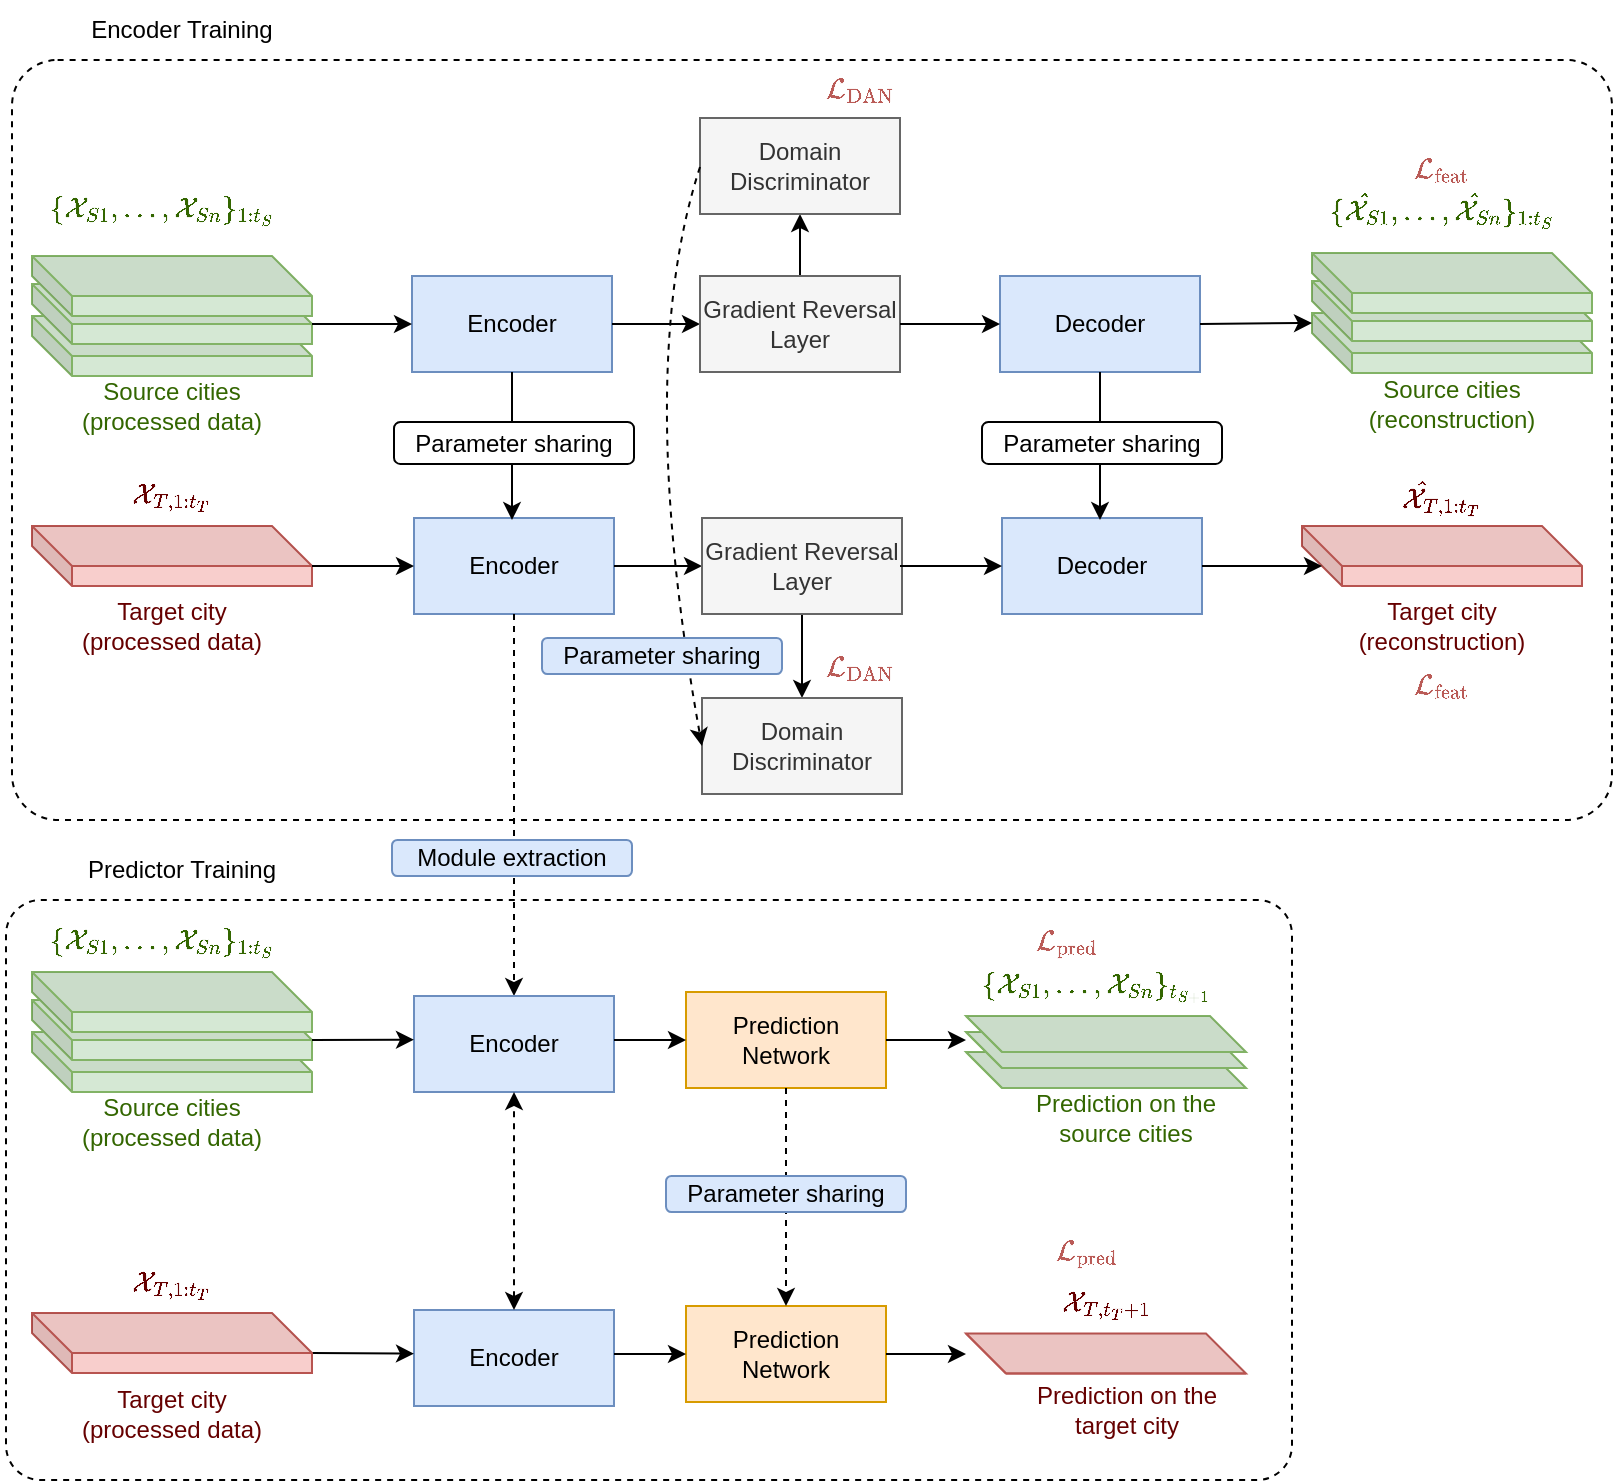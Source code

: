 <mxfile version="22.1.16" type="device">
  <diagram name="Página-1" id="7x2fmesRiPZ4M0jJuliP">
    <mxGraphModel dx="2161" dy="2376" grid="1" gridSize="10" guides="1" tooltips="1" connect="1" arrows="1" fold="1" page="1" pageScale="1" pageWidth="827" pageHeight="1169" math="1" shadow="0">
      <root>
        <mxCell id="0" />
        <mxCell id="1" parent="0" />
        <mxCell id="o0P6lhsfyoukPvL3usWr-81" value="" style="rounded=1;whiteSpace=wrap;html=1;fillColor=none;dashed=1;arcSize=6;" parent="1" vertex="1">
          <mxGeometry x="27" y="-700" width="643" height="290" as="geometry" />
        </mxCell>
        <mxCell id="o0P6lhsfyoukPvL3usWr-45" value="" style="shape=cube;whiteSpace=wrap;html=1;boundedLbl=1;backgroundOutline=1;darkOpacity=0.05;darkOpacity2=0.1;fillColor=#d5e8d4;strokeColor=#82b366;" parent="1" vertex="1">
          <mxGeometry x="507" y="-624" width="140" height="18" as="geometry" />
        </mxCell>
        <mxCell id="o0P6lhsfyoukPvL3usWr-49" value="" style="shape=cube;whiteSpace=wrap;html=1;boundedLbl=1;backgroundOutline=1;darkOpacity=0.05;darkOpacity2=0.1;fillColor=#d5e8d4;strokeColor=#82b366;" parent="1" vertex="1">
          <mxGeometry x="507" y="-634" width="140" height="18" as="geometry" />
        </mxCell>
        <mxCell id="o0P6lhsfyoukPvL3usWr-33" value="" style="rounded=1;whiteSpace=wrap;html=1;fillColor=none;dashed=1;arcSize=6;" parent="1" vertex="1">
          <mxGeometry x="30" y="-1120" width="800" height="380" as="geometry" />
        </mxCell>
        <mxCell id="LxAOdA9R8CcLWUHo1WCZ-1" value="" style="shape=cube;whiteSpace=wrap;html=1;boundedLbl=1;backgroundOutline=1;darkOpacity=0.05;darkOpacity2=0.1;fillColor=#d5e8d4;strokeColor=#82b366;" parent="1" vertex="1">
          <mxGeometry x="40" y="-992" width="140" height="30" as="geometry" />
        </mxCell>
        <mxCell id="LxAOdA9R8CcLWUHo1WCZ-2" value="" style="shape=cube;whiteSpace=wrap;html=1;boundedLbl=1;backgroundOutline=1;darkOpacity=0.05;darkOpacity2=0.1;fillColor=#d5e8d4;strokeColor=#82b366;" parent="1" vertex="1">
          <mxGeometry x="40" y="-1008" width="140" height="30" as="geometry" />
        </mxCell>
        <mxCell id="LxAOdA9R8CcLWUHo1WCZ-3" value="" style="shape=cube;whiteSpace=wrap;html=1;boundedLbl=1;backgroundOutline=1;darkOpacity=0.05;darkOpacity2=0.1;fillColor=#d5e8d4;strokeColor=#82b366;" parent="1" vertex="1">
          <mxGeometry x="40" y="-1022" width="140" height="30" as="geometry" />
        </mxCell>
        <mxCell id="LxAOdA9R8CcLWUHo1WCZ-4" value="Source cities&lt;br&gt;(processed data)" style="text;html=1;strokeColor=none;fillColor=none;align=center;verticalAlign=middle;whiteSpace=wrap;rounded=0;fontColor=#336600;" parent="1" vertex="1">
          <mxGeometry x="55" y="-962" width="110" height="30" as="geometry" />
        </mxCell>
        <mxCell id="LxAOdA9R8CcLWUHo1WCZ-9" value="" style="shape=cube;whiteSpace=wrap;html=1;boundedLbl=1;backgroundOutline=1;darkOpacity=0.05;darkOpacity2=0.1;fillColor=#f8cecc;strokeColor=#b85450;" parent="1" vertex="1">
          <mxGeometry x="40" y="-887" width="140" height="30" as="geometry" />
        </mxCell>
        <mxCell id="LxAOdA9R8CcLWUHo1WCZ-10" value="Target city&lt;br&gt;(processed data)" style="text;html=1;strokeColor=none;fillColor=none;align=center;verticalAlign=middle;whiteSpace=wrap;rounded=0;fontColor=#660000;" parent="1" vertex="1">
          <mxGeometry x="55" y="-852" width="110" height="30" as="geometry" />
        </mxCell>
        <mxCell id="LxAOdA9R8CcLWUHo1WCZ-15" value="Encoder" style="rounded=0;whiteSpace=wrap;html=1;fillColor=#dae8fc;strokeColor=#6c8ebf;" parent="1" vertex="1">
          <mxGeometry x="230" y="-1012" width="100" height="48" as="geometry" />
        </mxCell>
        <mxCell id="LxAOdA9R8CcLWUHo1WCZ-112" value="$$\mathcal{X}_{T, 1:t_T}$$" style="text;html=1;strokeColor=none;fillColor=none;align=center;verticalAlign=middle;whiteSpace=wrap;rounded=0;fontColor=#660000;" parent="1" vertex="1">
          <mxGeometry x="80" y="-917" width="60" height="30" as="geometry" />
        </mxCell>
        <mxCell id="LxAOdA9R8CcLWUHo1WCZ-115" value="$$ \{\mathcal{X}_{S1}, ..., \mathcal{X}_{Sn}\}_{1:t_{S}}&lt;br&gt;$$" style="text;html=1;strokeColor=none;fillColor=none;align=center;verticalAlign=middle;whiteSpace=wrap;rounded=0;fontColor=#336600;" parent="1" vertex="1">
          <mxGeometry x="50" y="-1060" width="110" height="30" as="geometry" />
        </mxCell>
        <mxCell id="sxZxfcBBlLXNjxz-TaKH-1" value="" style="shape=cube;whiteSpace=wrap;html=1;boundedLbl=1;backgroundOutline=1;darkOpacity=0.05;darkOpacity2=0.1;fillColor=#f8cecc;strokeColor=#b85450;" parent="1" vertex="1">
          <mxGeometry x="507" y="-483.25" width="140" height="20" as="geometry" />
        </mxCell>
        <mxCell id="sxZxfcBBlLXNjxz-TaKH-2" value="Prediction on the target city" style="text;html=1;strokeColor=none;fillColor=none;align=center;verticalAlign=middle;whiteSpace=wrap;rounded=0;fontColor=#660000;" parent="1" vertex="1">
          <mxGeometry x="529.5" y="-460.5" width="115" height="30" as="geometry" />
        </mxCell>
        <mxCell id="sxZxfcBBlLXNjxz-TaKH-3" value="$$\mathcal{X}_{T, t_T+1}$$" style="text;html=1;strokeColor=none;fillColor=none;align=center;verticalAlign=middle;whiteSpace=wrap;rounded=0;fontColor=#660000;" parent="1" vertex="1">
          <mxGeometry x="547" y="-513" width="60" height="30" as="geometry" />
        </mxCell>
        <mxCell id="6yX8p0fEQagD2ALPLdG7-39" value="&lt;font style=&quot;font-size: 12px;&quot;&gt;$$\mathcal{L}_{\text{pred}}$$&lt;/font&gt;" style="text;strokeColor=none;fillColor=none;html=1;fontSize=25;fontStyle=1;verticalAlign=middle;align=center;fontColor=#ba5b57;" parent="1" vertex="1">
          <mxGeometry x="507" y="-699" width="100" height="40" as="geometry" />
        </mxCell>
        <mxCell id="j_N0aDfHl6tnnaVdh9fi-17" value="Prediction Network" style="rounded=0;whiteSpace=wrap;html=1;fillColor=#ffe6cc;strokeColor=#d79b00;" parent="1" vertex="1">
          <mxGeometry x="367" y="-654" width="100" height="48" as="geometry" />
        </mxCell>
        <mxCell id="o0P6lhsfyoukPvL3usWr-2" value="" style="endArrow=classic;html=1;rounded=0;entryX=0;entryY=0.5;entryDx=0;entryDy=0;exitX=0;exitY=0;exitDx=140;exitDy=20;exitPerimeter=0;" parent="1" source="LxAOdA9R8CcLWUHo1WCZ-2" target="LxAOdA9R8CcLWUHo1WCZ-15" edge="1">
          <mxGeometry width="50" height="50" relative="1" as="geometry">
            <mxPoint x="200" y="-860" as="sourcePoint" />
            <mxPoint x="250" y="-910" as="targetPoint" />
          </mxGeometry>
        </mxCell>
        <mxCell id="o0P6lhsfyoukPvL3usWr-3" value="" style="shape=cube;whiteSpace=wrap;html=1;boundedLbl=1;backgroundOutline=1;darkOpacity=0.05;darkOpacity2=0.1;fillColor=#d5e8d4;strokeColor=#82b366;" parent="1" vertex="1">
          <mxGeometry x="680" y="-993.5" width="140" height="30" as="geometry" />
        </mxCell>
        <mxCell id="o0P6lhsfyoukPvL3usWr-4" value="" style="shape=cube;whiteSpace=wrap;html=1;boundedLbl=1;backgroundOutline=1;darkOpacity=0.05;darkOpacity2=0.1;fillColor=#d5e8d4;strokeColor=#82b366;" parent="1" vertex="1">
          <mxGeometry x="680" y="-1009.5" width="140" height="30" as="geometry" />
        </mxCell>
        <mxCell id="o0P6lhsfyoukPvL3usWr-5" value="" style="shape=cube;whiteSpace=wrap;html=1;boundedLbl=1;backgroundOutline=1;darkOpacity=0.05;darkOpacity2=0.1;fillColor=#d5e8d4;strokeColor=#82b366;" parent="1" vertex="1">
          <mxGeometry x="680" y="-1023.5" width="140" height="30" as="geometry" />
        </mxCell>
        <mxCell id="o0P6lhsfyoukPvL3usWr-6" value="Source cities&lt;br&gt;(reconstruction)" style="text;html=1;strokeColor=none;fillColor=none;align=center;verticalAlign=middle;whiteSpace=wrap;rounded=0;fontColor=#336600;" parent="1" vertex="1">
          <mxGeometry x="695" y="-963.5" width="110" height="30" as="geometry" />
        </mxCell>
        <mxCell id="o0P6lhsfyoukPvL3usWr-7" value="$$ \{\mathcal{\hat{X}}_{S1}, ..., \mathcal{\hat{&lt;br&gt;X}}_{Sn}\}_{1:t_{S}}&lt;br&gt;$$" style="text;html=1;strokeColor=none;fillColor=none;align=center;verticalAlign=middle;whiteSpace=wrap;rounded=0;fontColor=#336600;" parent="1" vertex="1">
          <mxGeometry x="690" y="-1061.5" width="110" height="30" as="geometry" />
        </mxCell>
        <mxCell id="o0P6lhsfyoukPvL3usWr-9" value="Encoder" style="rounded=0;whiteSpace=wrap;html=1;fillColor=#dae8fc;strokeColor=#6c8ebf;" parent="1" vertex="1">
          <mxGeometry x="231" y="-891" width="100" height="48" as="geometry" />
        </mxCell>
        <mxCell id="o0P6lhsfyoukPvL3usWr-10" value="" style="endArrow=classic;html=1;rounded=0;entryX=0;entryY=0.5;entryDx=0;entryDy=0;exitX=0;exitY=0;exitDx=140;exitDy=20;exitPerimeter=0;" parent="1" source="LxAOdA9R8CcLWUHo1WCZ-9" target="o0P6lhsfyoukPvL3usWr-9" edge="1">
          <mxGeometry width="50" height="50" relative="1" as="geometry">
            <mxPoint x="181" y="-867" as="sourcePoint" />
            <mxPoint x="251" y="-789" as="targetPoint" />
          </mxGeometry>
        </mxCell>
        <mxCell id="o0P6lhsfyoukPvL3usWr-12" value="" style="endArrow=classic;html=1;rounded=0;exitX=0.5;exitY=1;exitDx=0;exitDy=0;entryX=0.49;entryY=0.021;entryDx=0;entryDy=0;entryPerimeter=0;" parent="1" source="LxAOdA9R8CcLWUHo1WCZ-15" target="o0P6lhsfyoukPvL3usWr-9" edge="1">
          <mxGeometry width="50" height="50" relative="1" as="geometry">
            <mxPoint x="300" y="-900" as="sourcePoint" />
            <mxPoint x="350" y="-950" as="targetPoint" />
          </mxGeometry>
        </mxCell>
        <mxCell id="o0P6lhsfyoukPvL3usWr-15" value="Parameter sharing" style="rounded=1;whiteSpace=wrap;html=1;" parent="1" vertex="1">
          <mxGeometry x="221" y="-939" width="120" height="21" as="geometry" />
        </mxCell>
        <mxCell id="o0P6lhsfyoukPvL3usWr-17" value="" style="shape=cube;whiteSpace=wrap;html=1;boundedLbl=1;backgroundOutline=1;darkOpacity=0.05;darkOpacity2=0.1;fillColor=#f8cecc;strokeColor=#b85450;" parent="1" vertex="1">
          <mxGeometry x="675" y="-887" width="140" height="30" as="geometry" />
        </mxCell>
        <mxCell id="o0P6lhsfyoukPvL3usWr-18" value="Target city&lt;br&gt;(reconstruction)" style="text;html=1;strokeColor=none;fillColor=none;align=center;verticalAlign=middle;whiteSpace=wrap;rounded=0;fontColor=#660000;" parent="1" vertex="1">
          <mxGeometry x="690" y="-852" width="110" height="30" as="geometry" />
        </mxCell>
        <mxCell id="o0P6lhsfyoukPvL3usWr-19" value="$$\mathcal{\hat{X}}_{T, 1:t_T}$$" style="text;html=1;strokeColor=none;fillColor=none;align=center;verticalAlign=middle;whiteSpace=wrap;rounded=0;fontColor=#660000;" parent="1" vertex="1">
          <mxGeometry x="715" y="-917" width="60" height="30" as="geometry" />
        </mxCell>
        <mxCell id="o0P6lhsfyoukPvL3usWr-23" value="&lt;font style=&quot;font-size: 12px;&quot;&gt;$$\mathcal{L}_{\text{feat}}$$&lt;/font&gt;" style="text;html=1;align=center;verticalAlign=middle;whiteSpace=wrap;rounded=0;fontColor=#ba5b57;fontSize=25;" parent="1" vertex="1">
          <mxGeometry x="715" y="-1080.5" width="60" height="30" as="geometry" />
        </mxCell>
        <mxCell id="o0P6lhsfyoukPvL3usWr-25" value="&lt;font style=&quot;font-size: 12px;&quot;&gt;$$\mathcal{L}_{\text{feat}}$$&lt;/font&gt;" style="text;html=1;align=center;verticalAlign=middle;whiteSpace=wrap;rounded=0;fontColor=#ba5b57;fontSize=25;" parent="1" vertex="1">
          <mxGeometry x="715" y="-822" width="60" height="30" as="geometry" />
        </mxCell>
        <mxCell id="o0P6lhsfyoukPvL3usWr-26" value="" style="endArrow=classic;html=1;rounded=0;exitX=0.5;exitY=1;exitDx=0;exitDy=0;dashed=1;entryX=0.5;entryY=0;entryDx=0;entryDy=0;" parent="1" source="o0P6lhsfyoukPvL3usWr-9" target="o0P6lhsfyoukPvL3usWr-27" edge="1">
          <mxGeometry width="50" height="50" relative="1" as="geometry">
            <mxPoint x="340" y="-680" as="sourcePoint" />
            <mxPoint x="280" y="-740" as="targetPoint" />
          </mxGeometry>
        </mxCell>
        <mxCell id="o0P6lhsfyoukPvL3usWr-27" value="Encoder" style="rounded=0;whiteSpace=wrap;html=1;fillColor=#dae8fc;strokeColor=#6c8ebf;" parent="1" vertex="1">
          <mxGeometry x="231" y="-652" width="100" height="48" as="geometry" />
        </mxCell>
        <mxCell id="o0P6lhsfyoukPvL3usWr-28" value="" style="shape=cube;whiteSpace=wrap;html=1;boundedLbl=1;backgroundOutline=1;darkOpacity=0.05;darkOpacity2=0.1;fillColor=#d5e8d4;strokeColor=#82b366;" parent="1" vertex="1">
          <mxGeometry x="40" y="-634" width="140" height="30" as="geometry" />
        </mxCell>
        <mxCell id="o0P6lhsfyoukPvL3usWr-29" value="" style="shape=cube;whiteSpace=wrap;html=1;boundedLbl=1;backgroundOutline=1;darkOpacity=0.05;darkOpacity2=0.1;fillColor=#d5e8d4;strokeColor=#82b366;" parent="1" vertex="1">
          <mxGeometry x="40" y="-650" width="140" height="30" as="geometry" />
        </mxCell>
        <mxCell id="o0P6lhsfyoukPvL3usWr-30" value="" style="shape=cube;whiteSpace=wrap;html=1;boundedLbl=1;backgroundOutline=1;darkOpacity=0.05;darkOpacity2=0.1;fillColor=#d5e8d4;strokeColor=#82b366;" parent="1" vertex="1">
          <mxGeometry x="40" y="-664" width="140" height="30" as="geometry" />
        </mxCell>
        <mxCell id="o0P6lhsfyoukPvL3usWr-31" value="Source cities&lt;br&gt;(processed data)" style="text;html=1;strokeColor=none;fillColor=none;align=center;verticalAlign=middle;whiteSpace=wrap;rounded=0;fontColor=#336600;" parent="1" vertex="1">
          <mxGeometry x="55" y="-604" width="110" height="30" as="geometry" />
        </mxCell>
        <mxCell id="o0P6lhsfyoukPvL3usWr-32" value="$$ \{\mathcal{X}_{S1}, ..., \mathcal{X}_{Sn}\}_{1:t_{S}}$$" style="text;html=1;strokeColor=none;fillColor=none;align=center;verticalAlign=middle;whiteSpace=wrap;rounded=0;fontColor=#336600;" parent="1" vertex="1">
          <mxGeometry x="50" y="-694" width="110" height="30" as="geometry" />
        </mxCell>
        <mxCell id="o0P6lhsfyoukPvL3usWr-34" value="Encoder Training" style="text;html=1;strokeColor=none;fillColor=none;align=center;verticalAlign=middle;whiteSpace=wrap;rounded=0;" parent="1" vertex="1">
          <mxGeometry x="55" y="-1150" width="120" height="30" as="geometry" />
        </mxCell>
        <mxCell id="o0P6lhsfyoukPvL3usWr-35" value="" style="endArrow=classic;html=1;rounded=0;entryX=0;entryY=0.455;entryDx=0;entryDy=0;exitX=0;exitY=0;exitDx=140;exitDy=20;exitPerimeter=0;entryPerimeter=0;" parent="1" source="o0P6lhsfyoukPvL3usWr-29" target="o0P6lhsfyoukPvL3usWr-27" edge="1">
          <mxGeometry width="50" height="50" relative="1" as="geometry">
            <mxPoint x="180" y="-630.11" as="sourcePoint" />
            <mxPoint x="230" y="-630.11" as="targetPoint" />
          </mxGeometry>
        </mxCell>
        <mxCell id="o0P6lhsfyoukPvL3usWr-37" value="Module extraction" style="rounded=1;whiteSpace=wrap;html=1;fillColor=#dae8fc;strokeColor=#6c8ebf;" parent="1" vertex="1">
          <mxGeometry x="220" y="-730" width="120" height="18" as="geometry" />
        </mxCell>
        <mxCell id="o0P6lhsfyoukPvL3usWr-39" value="" style="endArrow=classic;html=1;rounded=0;exitX=1;exitY=0.5;exitDx=0;exitDy=0;entryX=0;entryY=0.5;entryDx=0;entryDy=0;" parent="1" target="j_N0aDfHl6tnnaVdh9fi-17" edge="1">
          <mxGeometry width="50" height="50" relative="1" as="geometry">
            <mxPoint x="331" y="-630" as="sourcePoint" />
            <mxPoint x="396" y="-628.33" as="targetPoint" />
          </mxGeometry>
        </mxCell>
        <mxCell id="o0P6lhsfyoukPvL3usWr-44" value="" style="endArrow=classic;html=1;rounded=0;exitX=1;exitY=0.5;exitDx=0;exitDy=0;" parent="1" source="j_N0aDfHl6tnnaVdh9fi-17" edge="1">
          <mxGeometry width="50" height="50" relative="1" as="geometry">
            <mxPoint x="517" y="-612" as="sourcePoint" />
            <mxPoint x="507" y="-630" as="targetPoint" />
          </mxGeometry>
        </mxCell>
        <mxCell id="o0P6lhsfyoukPvL3usWr-47" value="" style="shape=cube;whiteSpace=wrap;html=1;boundedLbl=1;backgroundOutline=1;darkOpacity=0.05;darkOpacity2=0.1;fillColor=#d5e8d4;strokeColor=#82b366;" parent="1" vertex="1">
          <mxGeometry x="507" y="-642" width="140" height="18" as="geometry" />
        </mxCell>
        <mxCell id="o0P6lhsfyoukPvL3usWr-48" value="$$ \{\mathcal{X}_{S1}, ..., \mathcal{&lt;br&gt;X}_{Sn}\}_{t_{S+1}}$$" style="text;html=1;strokeColor=none;fillColor=none;align=center;verticalAlign=middle;whiteSpace=wrap;rounded=0;fontColor=#336600;" parent="1" vertex="1">
          <mxGeometry x="517" y="-672" width="110" height="30" as="geometry" />
        </mxCell>
        <mxCell id="o0P6lhsfyoukPvL3usWr-56" value="&lt;font style=&quot;font-size: 12px;&quot;&gt;$$\mathcal{L}_{\text{pred}}$$&lt;/font&gt;" style="text;strokeColor=none;fillColor=none;html=1;fontSize=25;fontStyle=1;verticalAlign=middle;align=center;fontColor=#ba5b57;" parent="1" vertex="1">
          <mxGeometry x="517" y="-544" width="100" height="40" as="geometry" />
        </mxCell>
        <mxCell id="o0P6lhsfyoukPvL3usWr-57" value="Prediction Network" style="rounded=0;whiteSpace=wrap;html=1;fillColor=#ffe6cc;strokeColor=#d79b00;" parent="1" vertex="1">
          <mxGeometry x="367" y="-497" width="100" height="48" as="geometry" />
        </mxCell>
        <mxCell id="o0P6lhsfyoukPvL3usWr-58" value="Encoder" style="rounded=0;whiteSpace=wrap;html=1;fillColor=#dae8fc;strokeColor=#6c8ebf;" parent="1" vertex="1">
          <mxGeometry x="231" y="-495" width="100" height="48" as="geometry" />
        </mxCell>
        <mxCell id="o0P6lhsfyoukPvL3usWr-64" value="" style="endArrow=classic;html=1;rounded=0;entryX=0;entryY=0.455;entryDx=0;entryDy=0;exitX=0;exitY=0;exitDx=140;exitDy=20;exitPerimeter=0;entryPerimeter=0;" parent="1" source="o0P6lhsfyoukPvL3usWr-72" target="o0P6lhsfyoukPvL3usWr-58" edge="1">
          <mxGeometry width="50" height="50" relative="1" as="geometry">
            <mxPoint x="180" y="-473" as="sourcePoint" />
            <mxPoint x="230" y="-473.11" as="targetPoint" />
          </mxGeometry>
        </mxCell>
        <mxCell id="o0P6lhsfyoukPvL3usWr-66" value="" style="endArrow=classic;html=1;rounded=0;exitX=1;exitY=0.5;exitDx=0;exitDy=0;entryX=0;entryY=0.5;entryDx=0;entryDy=0;" parent="1" target="o0P6lhsfyoukPvL3usWr-57" edge="1">
          <mxGeometry width="50" height="50" relative="1" as="geometry">
            <mxPoint x="331" y="-473" as="sourcePoint" />
            <mxPoint x="396" y="-471.33" as="targetPoint" />
          </mxGeometry>
        </mxCell>
        <mxCell id="o0P6lhsfyoukPvL3usWr-69" value="" style="endArrow=classic;html=1;rounded=0;exitX=1;exitY=0.5;exitDx=0;exitDy=0;" parent="1" source="o0P6lhsfyoukPvL3usWr-57" edge="1">
          <mxGeometry width="50" height="50" relative="1" as="geometry">
            <mxPoint x="517" y="-455" as="sourcePoint" />
            <mxPoint x="507" y="-473" as="targetPoint" />
          </mxGeometry>
        </mxCell>
        <mxCell id="o0P6lhsfyoukPvL3usWr-72" value="" style="shape=cube;whiteSpace=wrap;html=1;boundedLbl=1;backgroundOutline=1;darkOpacity=0.05;darkOpacity2=0.1;fillColor=#f8cecc;strokeColor=#b85450;" parent="1" vertex="1">
          <mxGeometry x="40" y="-493.5" width="140" height="30" as="geometry" />
        </mxCell>
        <mxCell id="o0P6lhsfyoukPvL3usWr-73" value="Target city&lt;br&gt;(processed data)" style="text;html=1;strokeColor=none;fillColor=none;align=center;verticalAlign=middle;whiteSpace=wrap;rounded=0;fontColor=#660000;" parent="1" vertex="1">
          <mxGeometry x="55" y="-458.5" width="110" height="30" as="geometry" />
        </mxCell>
        <mxCell id="o0P6lhsfyoukPvL3usWr-74" value="$$\mathcal{X}_{T, 1:t_T}$$" style="text;html=1;strokeColor=none;fillColor=none;align=center;verticalAlign=middle;whiteSpace=wrap;rounded=0;fontColor=#660000;" parent="1" vertex="1">
          <mxGeometry x="80" y="-523.5" width="60" height="30" as="geometry" />
        </mxCell>
        <mxCell id="o0P6lhsfyoukPvL3usWr-78" value="Prediction on the source cities" style="text;html=1;strokeColor=none;fillColor=none;align=center;verticalAlign=middle;whiteSpace=wrap;rounded=0;fontColor=#336600;" parent="1" vertex="1">
          <mxGeometry x="532" y="-606" width="110" height="30" as="geometry" />
        </mxCell>
        <mxCell id="o0P6lhsfyoukPvL3usWr-82" value="Predictor Training" style="text;html=1;strokeColor=none;fillColor=none;align=center;verticalAlign=middle;whiteSpace=wrap;rounded=0;" parent="1" vertex="1">
          <mxGeometry x="55" y="-730" width="120" height="30" as="geometry" />
        </mxCell>
        <mxCell id="o0P6lhsfyoukPvL3usWr-83" value="" style="endArrow=classic;startArrow=classic;html=1;rounded=0;dashed=1;entryX=0.5;entryY=1;entryDx=0;entryDy=0;exitX=0.5;exitY=0;exitDx=0;exitDy=0;" parent="1" source="o0P6lhsfyoukPvL3usWr-58" target="o0P6lhsfyoukPvL3usWr-27" edge="1">
          <mxGeometry width="50" height="50" relative="1" as="geometry">
            <mxPoint x="230" y="-530" as="sourcePoint" />
            <mxPoint x="280" y="-580" as="targetPoint" />
          </mxGeometry>
        </mxCell>
        <mxCell id="L_3exqDWmUSyLSzOvn4h-1" value="" style="endArrow=classic;html=1;rounded=0;dashed=1;entryX=0.5;entryY=0;entryDx=0;entryDy=0;exitX=0.5;exitY=1;exitDx=0;exitDy=0;" parent="1" source="j_N0aDfHl6tnnaVdh9fi-17" target="o0P6lhsfyoukPvL3usWr-57" edge="1">
          <mxGeometry width="50" height="50" relative="1" as="geometry">
            <mxPoint x="418" y="-606" as="sourcePoint" />
            <mxPoint x="418" y="-500.5" as="targetPoint" />
          </mxGeometry>
        </mxCell>
        <mxCell id="L_3exqDWmUSyLSzOvn4h-2" value="Parameter sharing" style="rounded=1;whiteSpace=wrap;html=1;fillColor=#dae8fc;strokeColor=#6c8ebf;" parent="1" vertex="1">
          <mxGeometry x="357" y="-562" width="120" height="18" as="geometry" />
        </mxCell>
        <mxCell id="jqAkRAp23tiOTTgvDxLZ-1" value="" style="endArrow=classic;html=1;rounded=0;exitX=1;exitY=0.5;exitDx=0;exitDy=0;entryX=0;entryY=0.5;entryDx=0;entryDy=0;" edge="1" parent="1" source="LxAOdA9R8CcLWUHo1WCZ-15" target="jqAkRAp23tiOTTgvDxLZ-4">
          <mxGeometry width="50" height="50" relative="1" as="geometry">
            <mxPoint x="330" y="-990" as="sourcePoint" />
            <mxPoint x="380" y="-988" as="targetPoint" />
          </mxGeometry>
        </mxCell>
        <mxCell id="jqAkRAp23tiOTTgvDxLZ-2" value="" style="endArrow=classic;html=1;rounded=0;exitX=1;exitY=0.5;exitDx=0;exitDy=0;entryX=0;entryY=0.5;entryDx=0;entryDy=0;" edge="1" parent="1" source="o0P6lhsfyoukPvL3usWr-9" target="jqAkRAp23tiOTTgvDxLZ-5">
          <mxGeometry width="50" height="50" relative="1" as="geometry">
            <mxPoint x="331" y="-867.11" as="sourcePoint" />
            <mxPoint x="381" y="-867.11" as="targetPoint" />
          </mxGeometry>
        </mxCell>
        <mxCell id="jqAkRAp23tiOTTgvDxLZ-8" style="edgeStyle=orthogonalEdgeStyle;rounded=0;orthogonalLoop=1;jettySize=auto;html=1;exitX=0.5;exitY=0;exitDx=0;exitDy=0;entryX=0.5;entryY=1;entryDx=0;entryDy=0;" edge="1" parent="1" source="jqAkRAp23tiOTTgvDxLZ-4" target="jqAkRAp23tiOTTgvDxLZ-7">
          <mxGeometry relative="1" as="geometry" />
        </mxCell>
        <mxCell id="jqAkRAp23tiOTTgvDxLZ-4" value="Gradient Reversal Layer" style="rounded=0;whiteSpace=wrap;html=1;fillColor=#f5f5f5;strokeColor=#666666;fontColor=#333333;" vertex="1" parent="1">
          <mxGeometry x="374" y="-1012" width="100" height="48" as="geometry" />
        </mxCell>
        <mxCell id="jqAkRAp23tiOTTgvDxLZ-14" style="edgeStyle=orthogonalEdgeStyle;rounded=0;orthogonalLoop=1;jettySize=auto;html=1;exitX=0.5;exitY=1;exitDx=0;exitDy=0;entryX=0.5;entryY=0;entryDx=0;entryDy=0;" edge="1" parent="1" source="jqAkRAp23tiOTTgvDxLZ-5" target="jqAkRAp23tiOTTgvDxLZ-11">
          <mxGeometry relative="1" as="geometry" />
        </mxCell>
        <mxCell id="jqAkRAp23tiOTTgvDxLZ-5" value="Gradient Reversal Layer" style="rounded=0;whiteSpace=wrap;html=1;fillColor=#f5f5f5;strokeColor=#666666;fontColor=#333333;" vertex="1" parent="1">
          <mxGeometry x="375" y="-891" width="100" height="48" as="geometry" />
        </mxCell>
        <mxCell id="jqAkRAp23tiOTTgvDxLZ-6" value="&lt;font style=&quot;font-size: 12px;&quot;&gt;$$\mathcal{L}_{\text{DAN}}$$&lt;/font&gt;" style="text;html=1;align=center;verticalAlign=middle;whiteSpace=wrap;rounded=0;fontColor=#ba5b57;fontSize=25;" vertex="1" parent="1">
          <mxGeometry x="424" y="-1120" width="60" height="30" as="geometry" />
        </mxCell>
        <mxCell id="jqAkRAp23tiOTTgvDxLZ-7" value="Domain Discriminator" style="rounded=0;whiteSpace=wrap;html=1;fillColor=#f5f5f5;fontColor=#333333;strokeColor=#666666;" vertex="1" parent="1">
          <mxGeometry x="374" y="-1091" width="100" height="48" as="geometry" />
        </mxCell>
        <mxCell id="jqAkRAp23tiOTTgvDxLZ-10" value="&lt;font style=&quot;font-size: 12px;&quot;&gt;$$\mathcal{L}_{\text{DAN}}$$&lt;/font&gt;" style="text;html=1;align=center;verticalAlign=middle;whiteSpace=wrap;rounded=0;fontColor=#ba5b57;fontSize=25;" vertex="1" parent="1">
          <mxGeometry x="424" y="-831" width="60" height="30" as="geometry" />
        </mxCell>
        <mxCell id="jqAkRAp23tiOTTgvDxLZ-11" value="Domain Discriminator" style="rounded=0;whiteSpace=wrap;html=1;fillColor=#f5f5f5;fontColor=#333333;strokeColor=#666666;" vertex="1" parent="1">
          <mxGeometry x="375" y="-801" width="100" height="48" as="geometry" />
        </mxCell>
        <mxCell id="jqAkRAp23tiOTTgvDxLZ-15" value="Decoder" style="rounded=0;whiteSpace=wrap;html=1;fillColor=#dae8fc;strokeColor=#6c8ebf;" vertex="1" parent="1">
          <mxGeometry x="524" y="-1012" width="100" height="48" as="geometry" />
        </mxCell>
        <mxCell id="jqAkRAp23tiOTTgvDxLZ-16" value="" style="endArrow=classic;html=1;rounded=0;entryX=0;entryY=0.5;entryDx=0;entryDy=0;exitX=0;exitY=0;exitDx=140;exitDy=20;exitPerimeter=0;" edge="1" parent="1" target="jqAkRAp23tiOTTgvDxLZ-15">
          <mxGeometry width="50" height="50" relative="1" as="geometry">
            <mxPoint x="474" y="-988" as="sourcePoint" />
            <mxPoint x="544" y="-910" as="targetPoint" />
          </mxGeometry>
        </mxCell>
        <mxCell id="jqAkRAp23tiOTTgvDxLZ-17" value="Decoder" style="rounded=0;whiteSpace=wrap;html=1;fillColor=#dae8fc;strokeColor=#6c8ebf;" vertex="1" parent="1">
          <mxGeometry x="525" y="-891" width="100" height="48" as="geometry" />
        </mxCell>
        <mxCell id="jqAkRAp23tiOTTgvDxLZ-18" value="" style="endArrow=classic;html=1;rounded=0;entryX=0;entryY=0.5;entryDx=0;entryDy=0;exitX=0;exitY=0;exitDx=140;exitDy=20;exitPerimeter=0;" edge="1" parent="1" target="jqAkRAp23tiOTTgvDxLZ-17">
          <mxGeometry width="50" height="50" relative="1" as="geometry">
            <mxPoint x="474" y="-867" as="sourcePoint" />
            <mxPoint x="545" y="-789" as="targetPoint" />
          </mxGeometry>
        </mxCell>
        <mxCell id="jqAkRAp23tiOTTgvDxLZ-19" value="" style="endArrow=classic;html=1;rounded=0;exitX=0.5;exitY=1;exitDx=0;exitDy=0;entryX=0.49;entryY=0.021;entryDx=0;entryDy=0;entryPerimeter=0;" edge="1" parent="1" source="jqAkRAp23tiOTTgvDxLZ-15" target="jqAkRAp23tiOTTgvDxLZ-17">
          <mxGeometry width="50" height="50" relative="1" as="geometry">
            <mxPoint x="594" y="-900" as="sourcePoint" />
            <mxPoint x="644" y="-950" as="targetPoint" />
          </mxGeometry>
        </mxCell>
        <mxCell id="jqAkRAp23tiOTTgvDxLZ-20" value="Parameter sharing" style="rounded=1;whiteSpace=wrap;html=1;" vertex="1" parent="1">
          <mxGeometry x="515" y="-939" width="120" height="21" as="geometry" />
        </mxCell>
        <mxCell id="jqAkRAp23tiOTTgvDxLZ-21" value="" style="endArrow=classic;html=1;dashed=1;exitX=0;exitY=0.5;exitDx=0;exitDy=0;curved=1;entryX=0;entryY=0.5;entryDx=0;entryDy=0;" edge="1" parent="1" target="jqAkRAp23tiOTTgvDxLZ-11">
          <mxGeometry width="50" height="50" relative="1" as="geometry">
            <mxPoint x="374" y="-1066.5" as="sourcePoint" />
            <mxPoint x="374" y="-909.5" as="targetPoint" />
            <Array as="points">
              <mxPoint x="341" y="-965.5" />
            </Array>
          </mxGeometry>
        </mxCell>
        <mxCell id="jqAkRAp23tiOTTgvDxLZ-22" value="Parameter sharing" style="rounded=1;whiteSpace=wrap;html=1;fillColor=#dae8fc;strokeColor=#6c8ebf;" vertex="1" parent="1">
          <mxGeometry x="295" y="-831" width="120" height="18" as="geometry" />
        </mxCell>
        <mxCell id="jqAkRAp23tiOTTgvDxLZ-24" value="" style="endArrow=classic;html=1;rounded=0;entryX=0;entryY=0;entryDx=10;entryDy=20;exitX=1;exitY=0.5;exitDx=0;exitDy=0;entryPerimeter=0;" edge="1" parent="1" source="jqAkRAp23tiOTTgvDxLZ-17" target="o0P6lhsfyoukPvL3usWr-17">
          <mxGeometry width="50" height="50" relative="1" as="geometry">
            <mxPoint x="625" y="-868.2" as="sourcePoint" />
            <mxPoint x="676" y="-868.2" as="targetPoint" />
          </mxGeometry>
        </mxCell>
        <mxCell id="jqAkRAp23tiOTTgvDxLZ-25" value="" style="endArrow=classic;html=1;rounded=0;exitX=1;exitY=0.5;exitDx=0;exitDy=0;entryX=0;entryY=0;entryDx=0;entryDy=5;entryPerimeter=0;" edge="1" parent="1" source="jqAkRAp23tiOTTgvDxLZ-15" target="o0P6lhsfyoukPvL3usWr-3">
          <mxGeometry width="50" height="50" relative="1" as="geometry">
            <mxPoint x="624" y="-988" as="sourcePoint" />
            <mxPoint x="670" y="-980" as="targetPoint" />
          </mxGeometry>
        </mxCell>
      </root>
    </mxGraphModel>
  </diagram>
</mxfile>
